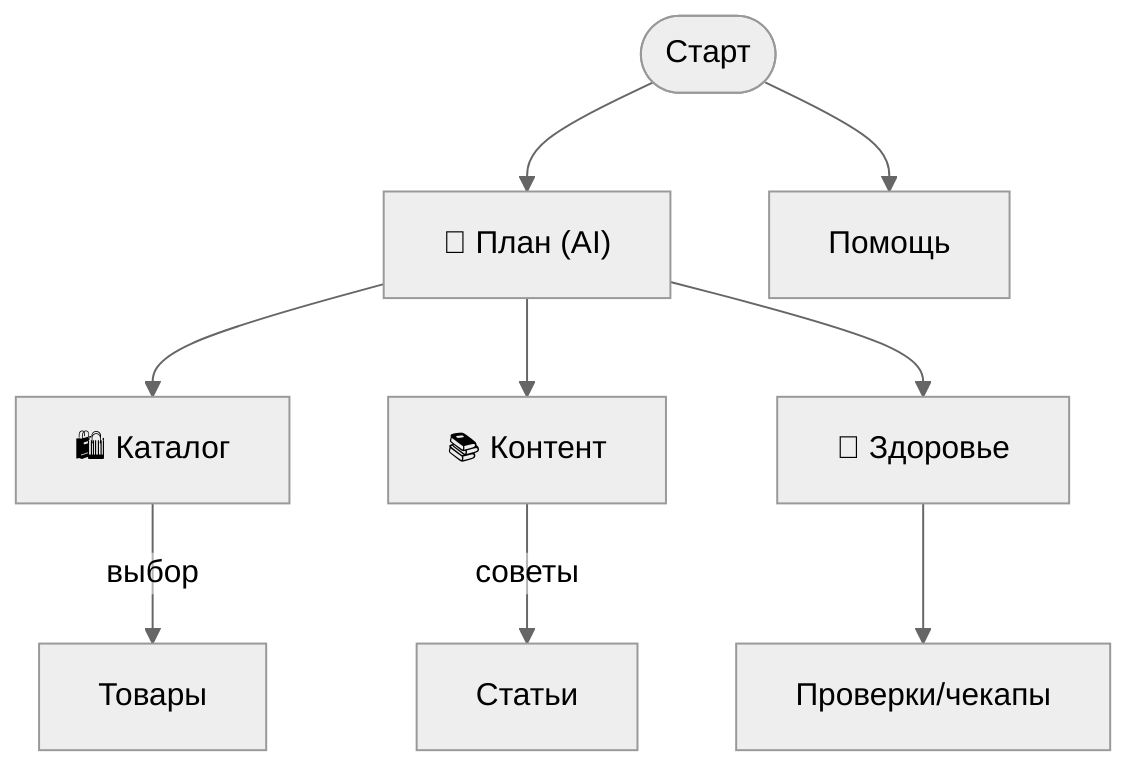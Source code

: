%%{init: {'theme':'neutral','flowchart': {'htmlLabels': false}} }%%
flowchart TD
  START([Старт]) --> PLAN["🎯 План (AI)"]
  PLAN --> CATALOG["🛍 Каталог"]
  PLAN --> CONTENT["📚 Контент"]
  PLAN --> HEALTH["💊 Здоровье"]

  CATALOG -->|выбор| ITEMS["Товары"]
  CONTENT -->|советы| ARTICLES["Статьи"]
  HEALTH --> CHECKUP["Проверки/чекапы"]

  START --> HELP["Помощь"]